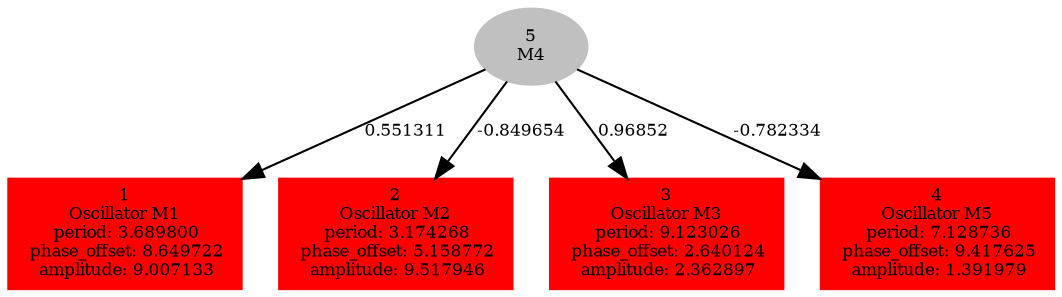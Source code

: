  digraph g{ forcelabels=true;
1 [label=<1<BR />Oscillator M1<BR /> period: 3.689800<BR /> phase_offset: 8.649722<BR /> amplitude: 9.007133>, shape=box,color=red,style=filled,fontsize=8];2 [label=<2<BR />Oscillator M2<BR /> period: 3.174268<BR /> phase_offset: 5.158772<BR /> amplitude: 9.517946>, shape=box,color=red,style=filled,fontsize=8];3 [label=<3<BR />Oscillator M3<BR /> period: 9.123026<BR /> phase_offset: 2.640124<BR /> amplitude: 2.362897>, shape=box,color=red,style=filled,fontsize=8];4 [label=<4<BR />Oscillator M5<BR /> period: 7.128736<BR /> phase_offset: 9.417625<BR /> amplitude: 1.391979>, shape=box,color=red,style=filled,fontsize=8];5[label=<5<BR/>M4>,color="grey",style=filled,fontsize=8];
5 -> 1[label="0.551311 ",fontsize="8"];
5 -> 2[label="-0.849654 ",fontsize="8"];
5 -> 3[label="0.96852 ",fontsize="8"];
5 -> 4[label="-0.782334 ",fontsize="8"];
 }
